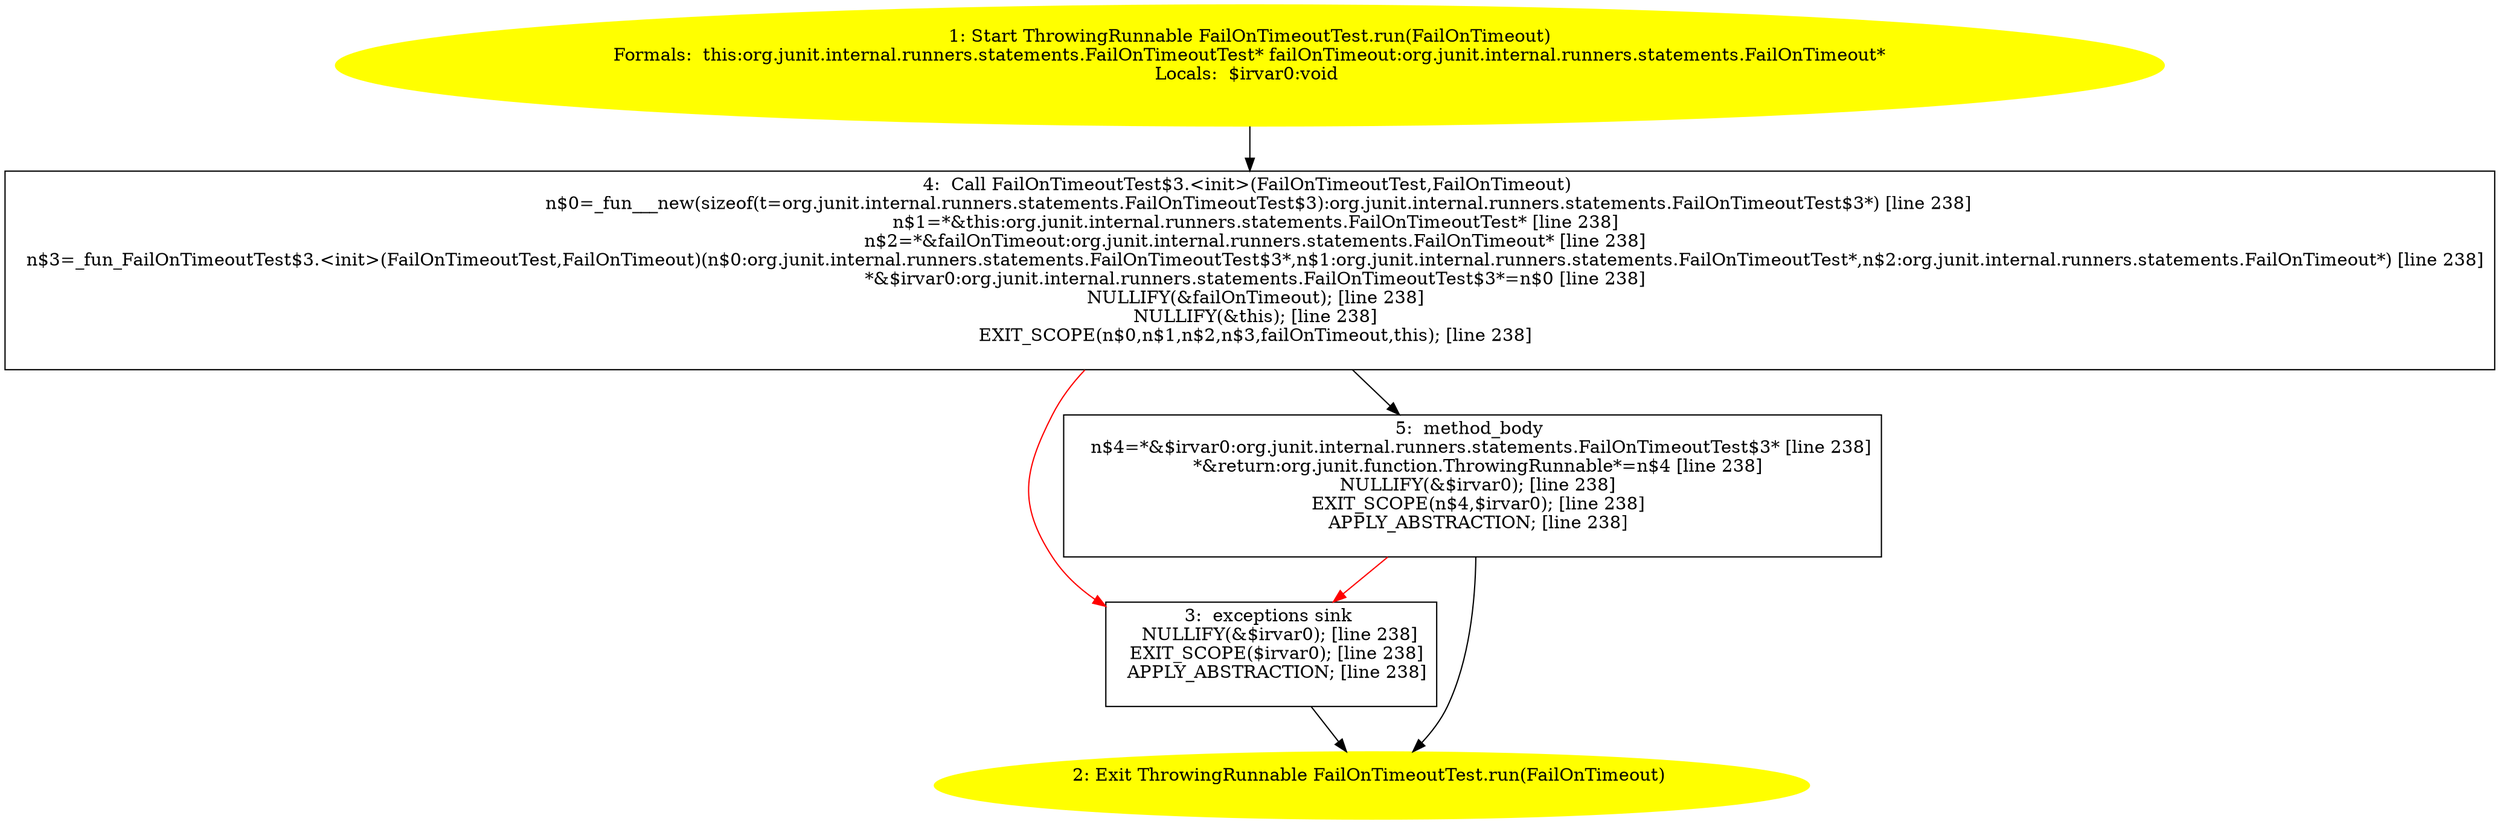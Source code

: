 /* @generated */
digraph cfg {
"org.junit.internal.runners.statements.FailOnTimeoutTest.run(org.junit.internal.runners.statements.Fa.d47ef2e018bf01c310af3537e2bd082a_1" [label="1: Start ThrowingRunnable FailOnTimeoutTest.run(FailOnTimeout)\nFormals:  this:org.junit.internal.runners.statements.FailOnTimeoutTest* failOnTimeout:org.junit.internal.runners.statements.FailOnTimeout*\nLocals:  $irvar0:void \n  " color=yellow style=filled]
	

	 "org.junit.internal.runners.statements.FailOnTimeoutTest.run(org.junit.internal.runners.statements.Fa.d47ef2e018bf01c310af3537e2bd082a_1" -> "org.junit.internal.runners.statements.FailOnTimeoutTest.run(org.junit.internal.runners.statements.Fa.d47ef2e018bf01c310af3537e2bd082a_4" ;
"org.junit.internal.runners.statements.FailOnTimeoutTest.run(org.junit.internal.runners.statements.Fa.d47ef2e018bf01c310af3537e2bd082a_2" [label="2: Exit ThrowingRunnable FailOnTimeoutTest.run(FailOnTimeout) \n  " color=yellow style=filled]
	

"org.junit.internal.runners.statements.FailOnTimeoutTest.run(org.junit.internal.runners.statements.Fa.d47ef2e018bf01c310af3537e2bd082a_3" [label="3:  exceptions sink \n   NULLIFY(&$irvar0); [line 238]\n  EXIT_SCOPE($irvar0); [line 238]\n  APPLY_ABSTRACTION; [line 238]\n " shape="box"]
	

	 "org.junit.internal.runners.statements.FailOnTimeoutTest.run(org.junit.internal.runners.statements.Fa.d47ef2e018bf01c310af3537e2bd082a_3" -> "org.junit.internal.runners.statements.FailOnTimeoutTest.run(org.junit.internal.runners.statements.Fa.d47ef2e018bf01c310af3537e2bd082a_2" ;
"org.junit.internal.runners.statements.FailOnTimeoutTest.run(org.junit.internal.runners.statements.Fa.d47ef2e018bf01c310af3537e2bd082a_4" [label="4:  Call FailOnTimeoutTest$3.<init>(FailOnTimeoutTest,FailOnTimeout) \n   n$0=_fun___new(sizeof(t=org.junit.internal.runners.statements.FailOnTimeoutTest$3):org.junit.internal.runners.statements.FailOnTimeoutTest$3*) [line 238]\n  n$1=*&this:org.junit.internal.runners.statements.FailOnTimeoutTest* [line 238]\n  n$2=*&failOnTimeout:org.junit.internal.runners.statements.FailOnTimeout* [line 238]\n  n$3=_fun_FailOnTimeoutTest$3.<init>(FailOnTimeoutTest,FailOnTimeout)(n$0:org.junit.internal.runners.statements.FailOnTimeoutTest$3*,n$1:org.junit.internal.runners.statements.FailOnTimeoutTest*,n$2:org.junit.internal.runners.statements.FailOnTimeout*) [line 238]\n  *&$irvar0:org.junit.internal.runners.statements.FailOnTimeoutTest$3*=n$0 [line 238]\n  NULLIFY(&failOnTimeout); [line 238]\n  NULLIFY(&this); [line 238]\n  EXIT_SCOPE(n$0,n$1,n$2,n$3,failOnTimeout,this); [line 238]\n " shape="box"]
	

	 "org.junit.internal.runners.statements.FailOnTimeoutTest.run(org.junit.internal.runners.statements.Fa.d47ef2e018bf01c310af3537e2bd082a_4" -> "org.junit.internal.runners.statements.FailOnTimeoutTest.run(org.junit.internal.runners.statements.Fa.d47ef2e018bf01c310af3537e2bd082a_5" ;
	 "org.junit.internal.runners.statements.FailOnTimeoutTest.run(org.junit.internal.runners.statements.Fa.d47ef2e018bf01c310af3537e2bd082a_4" -> "org.junit.internal.runners.statements.FailOnTimeoutTest.run(org.junit.internal.runners.statements.Fa.d47ef2e018bf01c310af3537e2bd082a_3" [color="red" ];
"org.junit.internal.runners.statements.FailOnTimeoutTest.run(org.junit.internal.runners.statements.Fa.d47ef2e018bf01c310af3537e2bd082a_5" [label="5:  method_body \n   n$4=*&$irvar0:org.junit.internal.runners.statements.FailOnTimeoutTest$3* [line 238]\n  *&return:org.junit.function.ThrowingRunnable*=n$4 [line 238]\n  NULLIFY(&$irvar0); [line 238]\n  EXIT_SCOPE(n$4,$irvar0); [line 238]\n  APPLY_ABSTRACTION; [line 238]\n " shape="box"]
	

	 "org.junit.internal.runners.statements.FailOnTimeoutTest.run(org.junit.internal.runners.statements.Fa.d47ef2e018bf01c310af3537e2bd082a_5" -> "org.junit.internal.runners.statements.FailOnTimeoutTest.run(org.junit.internal.runners.statements.Fa.d47ef2e018bf01c310af3537e2bd082a_2" ;
	 "org.junit.internal.runners.statements.FailOnTimeoutTest.run(org.junit.internal.runners.statements.Fa.d47ef2e018bf01c310af3537e2bd082a_5" -> "org.junit.internal.runners.statements.FailOnTimeoutTest.run(org.junit.internal.runners.statements.Fa.d47ef2e018bf01c310af3537e2bd082a_3" [color="red" ];
}
